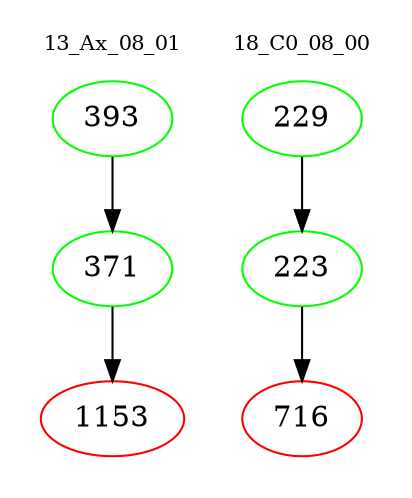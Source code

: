 digraph{
subgraph cluster_0 {
color = white
label = "13_Ax_08_01";
fontsize=10;
T0_393 [label="393", color="green"]
T0_393 -> T0_371 [color="black"]
T0_371 [label="371", color="green"]
T0_371 -> T0_1153 [color="black"]
T0_1153 [label="1153", color="red"]
}
subgraph cluster_1 {
color = white
label = "18_C0_08_00";
fontsize=10;
T1_229 [label="229", color="green"]
T1_229 -> T1_223 [color="black"]
T1_223 [label="223", color="green"]
T1_223 -> T1_716 [color="black"]
T1_716 [label="716", color="red"]
}
}
